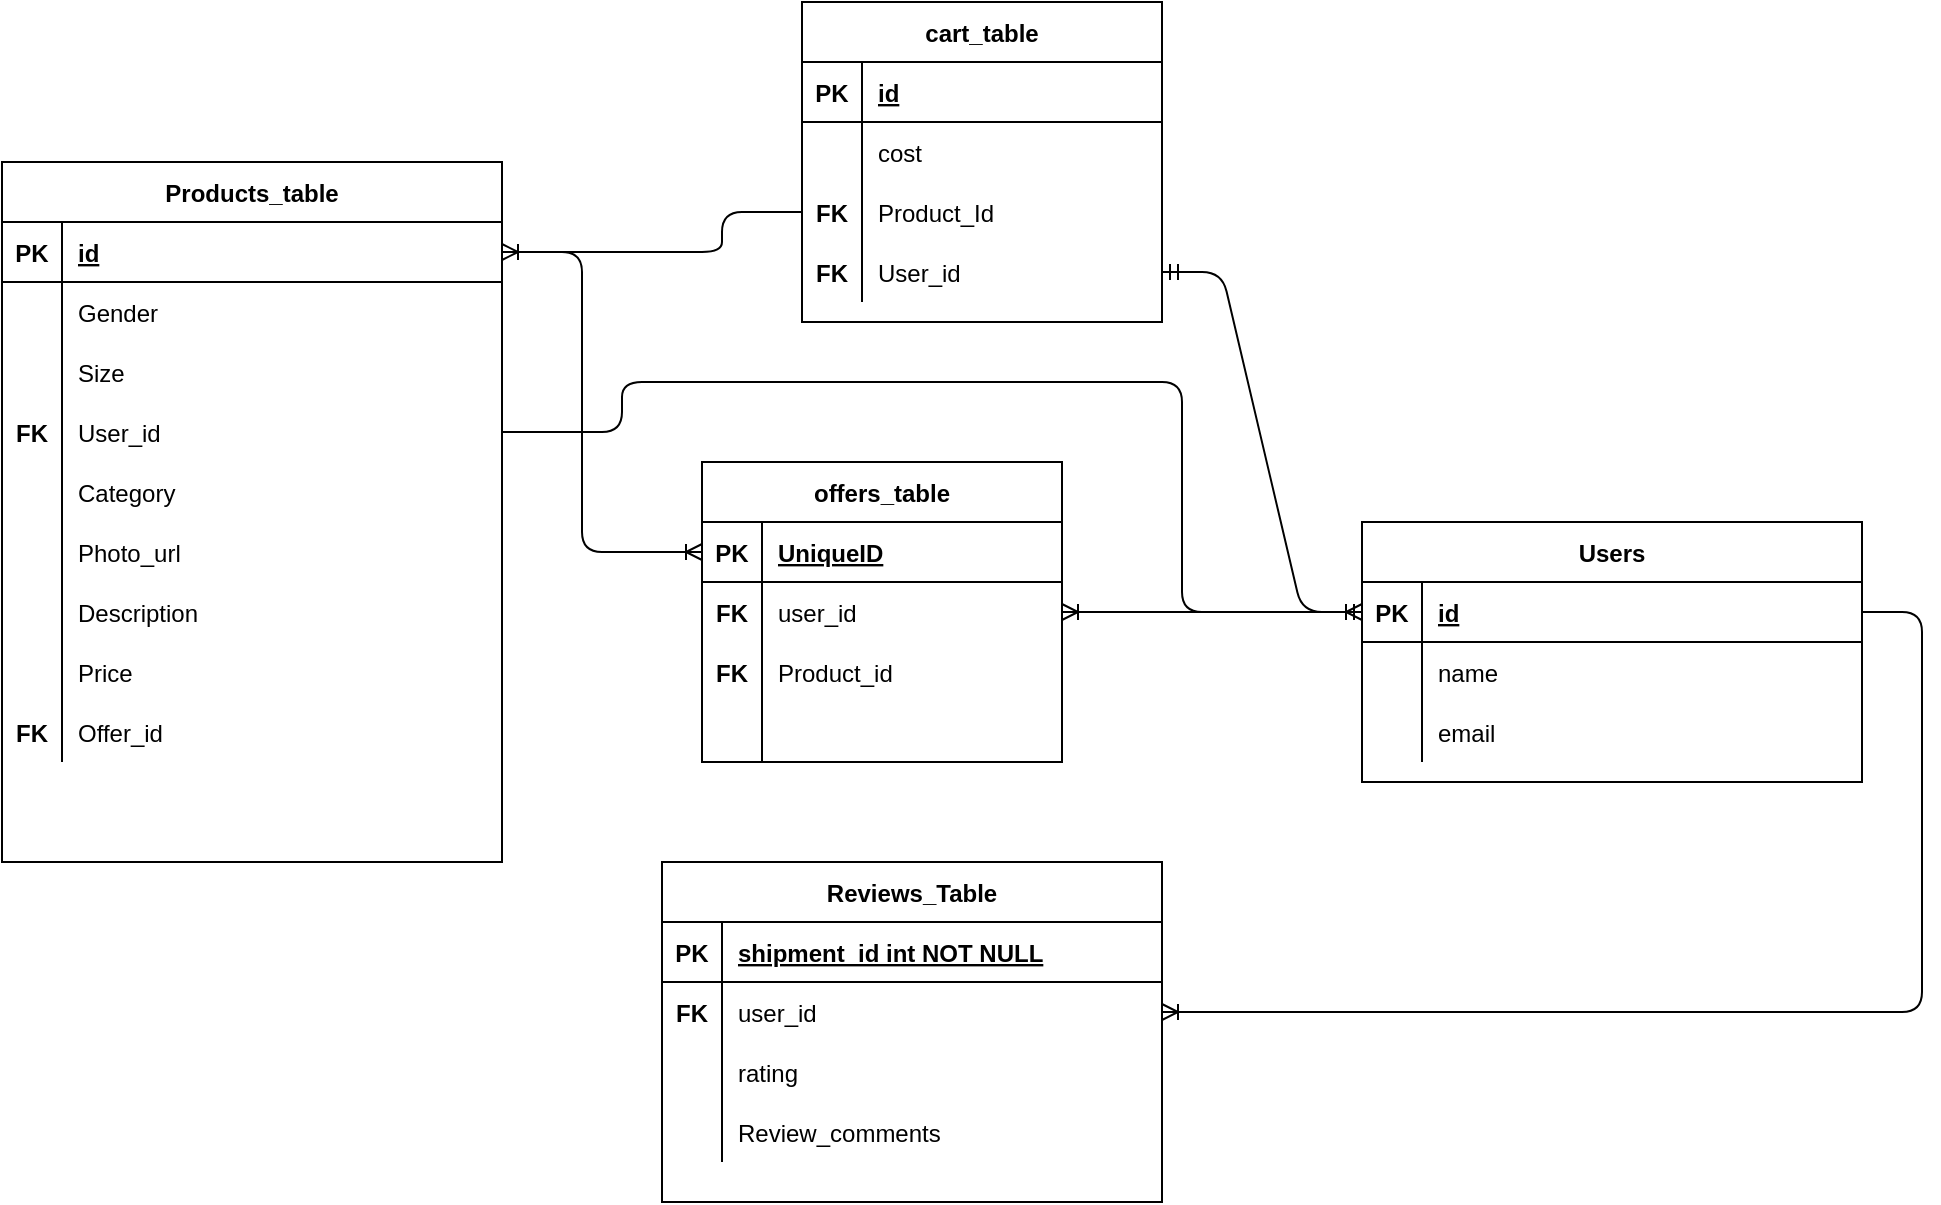 <mxfile version="14.7.1" type="device"><diagram id="R2lEEEUBdFMjLlhIrx00" name="Page-1"><mxGraphModel dx="1361" dy="1772" grid="1" gridSize="10" guides="1" tooltips="1" connect="1" arrows="1" fold="1" page="1" pageScale="1" pageWidth="850" pageHeight="1100" math="0" shadow="0" extFonts="Permanent Marker^https://fonts.googleapis.com/css?family=Permanent+Marker"><root><mxCell id="0"/><mxCell id="1" parent="0"/><mxCell id="C-vyLk0tnHw3VtMMgP7b-2" value="Users" style="shape=table;startSize=30;container=1;collapsible=1;childLayout=tableLayout;fixedRows=1;rowLines=0;fontStyle=1;align=center;resizeLast=1;" parent="1" vertex="1"><mxGeometry x="690" y="30" width="250" height="130" as="geometry"/></mxCell><mxCell id="C-vyLk0tnHw3VtMMgP7b-3" value="" style="shape=partialRectangle;collapsible=0;dropTarget=0;pointerEvents=0;fillColor=none;points=[[0,0.5],[1,0.5]];portConstraint=eastwest;top=0;left=0;right=0;bottom=1;" parent="C-vyLk0tnHw3VtMMgP7b-2" vertex="1"><mxGeometry y="30" width="250" height="30" as="geometry"/></mxCell><mxCell id="C-vyLk0tnHw3VtMMgP7b-4" value="PK" style="shape=partialRectangle;overflow=hidden;connectable=0;fillColor=none;top=0;left=0;bottom=0;right=0;fontStyle=1;" parent="C-vyLk0tnHw3VtMMgP7b-3" vertex="1"><mxGeometry width="30" height="30" as="geometry"/></mxCell><mxCell id="C-vyLk0tnHw3VtMMgP7b-5" value="id" style="shape=partialRectangle;overflow=hidden;connectable=0;fillColor=none;top=0;left=0;bottom=0;right=0;align=left;spacingLeft=6;fontStyle=5;" parent="C-vyLk0tnHw3VtMMgP7b-3" vertex="1"><mxGeometry x="30" width="220" height="30" as="geometry"/></mxCell><mxCell id="C-vyLk0tnHw3VtMMgP7b-6" value="" style="shape=partialRectangle;collapsible=0;dropTarget=0;pointerEvents=0;fillColor=none;points=[[0,0.5],[1,0.5]];portConstraint=eastwest;top=0;left=0;right=0;bottom=0;" parent="C-vyLk0tnHw3VtMMgP7b-2" vertex="1"><mxGeometry y="60" width="250" height="30" as="geometry"/></mxCell><mxCell id="C-vyLk0tnHw3VtMMgP7b-7" value="" style="shape=partialRectangle;overflow=hidden;connectable=0;fillColor=none;top=0;left=0;bottom=0;right=0;fontStyle=1" parent="C-vyLk0tnHw3VtMMgP7b-6" vertex="1"><mxGeometry width="30" height="30" as="geometry"/></mxCell><mxCell id="C-vyLk0tnHw3VtMMgP7b-8" value="name" style="shape=partialRectangle;overflow=hidden;connectable=0;fillColor=none;top=0;left=0;bottom=0;right=0;align=left;spacingLeft=6;" parent="C-vyLk0tnHw3VtMMgP7b-6" vertex="1"><mxGeometry x="30" width="220" height="30" as="geometry"/></mxCell><mxCell id="C-vyLk0tnHw3VtMMgP7b-9" value="" style="shape=partialRectangle;collapsible=0;dropTarget=0;pointerEvents=0;fillColor=none;points=[[0,0.5],[1,0.5]];portConstraint=eastwest;top=0;left=0;right=0;bottom=0;" parent="C-vyLk0tnHw3VtMMgP7b-2" vertex="1"><mxGeometry y="90" width="250" height="30" as="geometry"/></mxCell><mxCell id="C-vyLk0tnHw3VtMMgP7b-10" value="" style="shape=partialRectangle;overflow=hidden;connectable=0;fillColor=none;top=0;left=0;bottom=0;right=0;" parent="C-vyLk0tnHw3VtMMgP7b-9" vertex="1"><mxGeometry width="30" height="30" as="geometry"/></mxCell><mxCell id="C-vyLk0tnHw3VtMMgP7b-11" value="email" style="shape=partialRectangle;overflow=hidden;connectable=0;fillColor=none;top=0;left=0;bottom=0;right=0;align=left;spacingLeft=6;" parent="C-vyLk0tnHw3VtMMgP7b-9" vertex="1"><mxGeometry x="30" width="220" height="30" as="geometry"/></mxCell><mxCell id="C-vyLk0tnHw3VtMMgP7b-13" value="Reviews_Table" style="shape=table;startSize=30;container=1;collapsible=1;childLayout=tableLayout;fixedRows=1;rowLines=0;fontStyle=1;align=center;resizeLast=1;" parent="1" vertex="1"><mxGeometry x="340" y="200" width="250" height="170" as="geometry"/></mxCell><mxCell id="C-vyLk0tnHw3VtMMgP7b-14" value="" style="shape=partialRectangle;collapsible=0;dropTarget=0;pointerEvents=0;fillColor=none;points=[[0,0.5],[1,0.5]];portConstraint=eastwest;top=0;left=0;right=0;bottom=1;" parent="C-vyLk0tnHw3VtMMgP7b-13" vertex="1"><mxGeometry y="30" width="250" height="30" as="geometry"/></mxCell><mxCell id="C-vyLk0tnHw3VtMMgP7b-15" value="PK" style="shape=partialRectangle;overflow=hidden;connectable=0;fillColor=none;top=0;left=0;bottom=0;right=0;fontStyle=1;" parent="C-vyLk0tnHw3VtMMgP7b-14" vertex="1"><mxGeometry width="30" height="30" as="geometry"/></mxCell><mxCell id="C-vyLk0tnHw3VtMMgP7b-16" value="shipment_id int NOT NULL " style="shape=partialRectangle;overflow=hidden;connectable=0;fillColor=none;top=0;left=0;bottom=0;right=0;align=left;spacingLeft=6;fontStyle=5;" parent="C-vyLk0tnHw3VtMMgP7b-14" vertex="1"><mxGeometry x="30" width="220" height="30" as="geometry"/></mxCell><mxCell id="C-vyLk0tnHw3VtMMgP7b-17" value="" style="shape=partialRectangle;collapsible=0;dropTarget=0;pointerEvents=0;fillColor=none;points=[[0,0.5],[1,0.5]];portConstraint=eastwest;top=0;left=0;right=0;bottom=0;" parent="C-vyLk0tnHw3VtMMgP7b-13" vertex="1"><mxGeometry y="60" width="250" height="30" as="geometry"/></mxCell><mxCell id="C-vyLk0tnHw3VtMMgP7b-18" value="FK" style="shape=partialRectangle;overflow=hidden;connectable=0;fillColor=none;top=0;left=0;bottom=0;right=0;fontStyle=1" parent="C-vyLk0tnHw3VtMMgP7b-17" vertex="1"><mxGeometry width="30" height="30" as="geometry"/></mxCell><mxCell id="C-vyLk0tnHw3VtMMgP7b-19" value="user_id" style="shape=partialRectangle;overflow=hidden;connectable=0;fillColor=none;top=0;left=0;bottom=0;right=0;align=left;spacingLeft=6;" parent="C-vyLk0tnHw3VtMMgP7b-17" vertex="1"><mxGeometry x="30" width="220" height="30" as="geometry"/></mxCell><mxCell id="C-vyLk0tnHw3VtMMgP7b-20" value="" style="shape=partialRectangle;collapsible=0;dropTarget=0;pointerEvents=0;fillColor=none;points=[[0,0.5],[1,0.5]];portConstraint=eastwest;top=0;left=0;right=0;bottom=0;" parent="C-vyLk0tnHw3VtMMgP7b-13" vertex="1"><mxGeometry y="90" width="250" height="30" as="geometry"/></mxCell><mxCell id="C-vyLk0tnHw3VtMMgP7b-21" value="" style="shape=partialRectangle;overflow=hidden;connectable=0;fillColor=none;top=0;left=0;bottom=0;right=0;" parent="C-vyLk0tnHw3VtMMgP7b-20" vertex="1"><mxGeometry width="30" height="30" as="geometry"/></mxCell><mxCell id="C-vyLk0tnHw3VtMMgP7b-22" value="rating " style="shape=partialRectangle;overflow=hidden;connectable=0;fillColor=none;top=0;left=0;bottom=0;right=0;align=left;spacingLeft=6;" parent="C-vyLk0tnHw3VtMMgP7b-20" vertex="1"><mxGeometry x="30" width="220" height="30" as="geometry"/></mxCell><mxCell id="H9g4jWPWUq3oikbRyvGH-52" value="" style="shape=partialRectangle;collapsible=0;dropTarget=0;pointerEvents=0;fillColor=none;top=0;left=0;bottom=0;right=0;points=[[0,0.5],[1,0.5]];portConstraint=eastwest;" vertex="1" parent="C-vyLk0tnHw3VtMMgP7b-13"><mxGeometry y="120" width="250" height="30" as="geometry"/></mxCell><mxCell id="H9g4jWPWUq3oikbRyvGH-53" value="" style="shape=partialRectangle;connectable=0;fillColor=none;top=0;left=0;bottom=0;right=0;editable=1;overflow=hidden;" vertex="1" parent="H9g4jWPWUq3oikbRyvGH-52"><mxGeometry width="30" height="30" as="geometry"/></mxCell><mxCell id="H9g4jWPWUq3oikbRyvGH-54" value="Review_comments" style="shape=partialRectangle;connectable=0;fillColor=none;top=0;left=0;bottom=0;right=0;align=left;spacingLeft=6;overflow=hidden;" vertex="1" parent="H9g4jWPWUq3oikbRyvGH-52"><mxGeometry x="30" width="220" height="30" as="geometry"/></mxCell><mxCell id="C-vyLk0tnHw3VtMMgP7b-23" value="Products_table" style="shape=table;startSize=30;container=1;collapsible=1;childLayout=tableLayout;fixedRows=1;rowLines=0;fontStyle=1;align=center;resizeLast=1;" parent="1" vertex="1"><mxGeometry x="10" y="-150" width="250" height="350" as="geometry"/></mxCell><mxCell id="C-vyLk0tnHw3VtMMgP7b-24" value="" style="shape=partialRectangle;collapsible=0;dropTarget=0;pointerEvents=0;fillColor=none;points=[[0,0.5],[1,0.5]];portConstraint=eastwest;top=0;left=0;right=0;bottom=1;" parent="C-vyLk0tnHw3VtMMgP7b-23" vertex="1"><mxGeometry y="30" width="250" height="30" as="geometry"/></mxCell><mxCell id="C-vyLk0tnHw3VtMMgP7b-25" value="PK" style="shape=partialRectangle;overflow=hidden;connectable=0;fillColor=none;top=0;left=0;bottom=0;right=0;fontStyle=1;" parent="C-vyLk0tnHw3VtMMgP7b-24" vertex="1"><mxGeometry width="30" height="30" as="geometry"/></mxCell><mxCell id="C-vyLk0tnHw3VtMMgP7b-26" value="id" style="shape=partialRectangle;overflow=hidden;connectable=0;fillColor=none;top=0;left=0;bottom=0;right=0;align=left;spacingLeft=6;fontStyle=5;" parent="C-vyLk0tnHw3VtMMgP7b-24" vertex="1"><mxGeometry x="30" width="220" height="30" as="geometry"/></mxCell><mxCell id="C-vyLk0tnHw3VtMMgP7b-27" value="" style="shape=partialRectangle;collapsible=0;dropTarget=0;pointerEvents=0;fillColor=none;points=[[0,0.5],[1,0.5]];portConstraint=eastwest;top=0;left=0;right=0;bottom=0;" parent="C-vyLk0tnHw3VtMMgP7b-23" vertex="1"><mxGeometry y="60" width="250" height="30" as="geometry"/></mxCell><mxCell id="C-vyLk0tnHw3VtMMgP7b-28" value="" style="shape=partialRectangle;overflow=hidden;connectable=0;fillColor=none;top=0;left=0;bottom=0;right=0;" parent="C-vyLk0tnHw3VtMMgP7b-27" vertex="1"><mxGeometry width="30" height="30" as="geometry"/></mxCell><mxCell id="C-vyLk0tnHw3VtMMgP7b-29" value="Gender" style="shape=partialRectangle;overflow=hidden;connectable=0;fillColor=none;top=0;left=0;bottom=0;right=0;align=left;spacingLeft=6;" parent="C-vyLk0tnHw3VtMMgP7b-27" vertex="1"><mxGeometry x="30" width="220" height="30" as="geometry"/></mxCell><mxCell id="H9g4jWPWUq3oikbRyvGH-28" value="" style="shape=partialRectangle;collapsible=0;dropTarget=0;pointerEvents=0;fillColor=none;top=0;left=0;bottom=0;right=0;points=[[0,0.5],[1,0.5]];portConstraint=eastwest;" vertex="1" parent="C-vyLk0tnHw3VtMMgP7b-23"><mxGeometry y="90" width="250" height="30" as="geometry"/></mxCell><mxCell id="H9g4jWPWUq3oikbRyvGH-29" value="" style="shape=partialRectangle;connectable=0;fillColor=none;top=0;left=0;bottom=0;right=0;editable=1;overflow=hidden;" vertex="1" parent="H9g4jWPWUq3oikbRyvGH-28"><mxGeometry width="30" height="30" as="geometry"/></mxCell><mxCell id="H9g4jWPWUq3oikbRyvGH-30" value="Size" style="shape=partialRectangle;connectable=0;fillColor=none;top=0;left=0;bottom=0;right=0;align=left;spacingLeft=6;overflow=hidden;" vertex="1" parent="H9g4jWPWUq3oikbRyvGH-28"><mxGeometry x="30" width="220" height="30" as="geometry"/></mxCell><mxCell id="H9g4jWPWUq3oikbRyvGH-32" value="" style="shape=partialRectangle;collapsible=0;dropTarget=0;pointerEvents=0;fillColor=none;top=0;left=0;bottom=0;right=0;points=[[0,0.5],[1,0.5]];portConstraint=eastwest;" vertex="1" parent="C-vyLk0tnHw3VtMMgP7b-23"><mxGeometry y="120" width="250" height="30" as="geometry"/></mxCell><mxCell id="H9g4jWPWUq3oikbRyvGH-33" value="FK" style="shape=partialRectangle;connectable=0;fillColor=none;top=0;left=0;bottom=0;right=0;fontStyle=1;overflow=hidden;" vertex="1" parent="H9g4jWPWUq3oikbRyvGH-32"><mxGeometry width="30" height="30" as="geometry"/></mxCell><mxCell id="H9g4jWPWUq3oikbRyvGH-34" value="User_id" style="shape=partialRectangle;connectable=0;fillColor=none;top=0;left=0;bottom=0;right=0;align=left;spacingLeft=6;fontStyle=0;overflow=hidden;" vertex="1" parent="H9g4jWPWUq3oikbRyvGH-32"><mxGeometry x="30" width="220" height="30" as="geometry"/></mxCell><mxCell id="H9g4jWPWUq3oikbRyvGH-36" value="" style="shape=partialRectangle;collapsible=0;dropTarget=0;pointerEvents=0;fillColor=none;top=0;left=0;bottom=0;right=0;points=[[0,0.5],[1,0.5]];portConstraint=eastwest;" vertex="1" parent="C-vyLk0tnHw3VtMMgP7b-23"><mxGeometry y="150" width="250" height="30" as="geometry"/></mxCell><mxCell id="H9g4jWPWUq3oikbRyvGH-37" value="" style="shape=partialRectangle;connectable=0;fillColor=none;top=0;left=0;bottom=0;right=0;editable=1;overflow=hidden;" vertex="1" parent="H9g4jWPWUq3oikbRyvGH-36"><mxGeometry width="30" height="30" as="geometry"/></mxCell><mxCell id="H9g4jWPWUq3oikbRyvGH-38" value="Category " style="shape=partialRectangle;connectable=0;fillColor=none;top=0;left=0;bottom=0;right=0;align=left;spacingLeft=6;overflow=hidden;" vertex="1" parent="H9g4jWPWUq3oikbRyvGH-36"><mxGeometry x="30" width="220" height="30" as="geometry"/></mxCell><mxCell id="H9g4jWPWUq3oikbRyvGH-40" value="" style="shape=partialRectangle;collapsible=0;dropTarget=0;pointerEvents=0;fillColor=none;top=0;left=0;bottom=0;right=0;points=[[0,0.5],[1,0.5]];portConstraint=eastwest;" vertex="1" parent="C-vyLk0tnHw3VtMMgP7b-23"><mxGeometry y="180" width="250" height="30" as="geometry"/></mxCell><mxCell id="H9g4jWPWUq3oikbRyvGH-41" value="" style="shape=partialRectangle;connectable=0;fillColor=none;top=0;left=0;bottom=0;right=0;editable=1;overflow=hidden;" vertex="1" parent="H9g4jWPWUq3oikbRyvGH-40"><mxGeometry width="30" height="30" as="geometry"/></mxCell><mxCell id="H9g4jWPWUq3oikbRyvGH-42" value="Photo_url" style="shape=partialRectangle;connectable=0;fillColor=none;top=0;left=0;bottom=0;right=0;align=left;spacingLeft=6;overflow=hidden;" vertex="1" parent="H9g4jWPWUq3oikbRyvGH-40"><mxGeometry x="30" width="220" height="30" as="geometry"/></mxCell><mxCell id="H9g4jWPWUq3oikbRyvGH-44" value="" style="shape=partialRectangle;collapsible=0;dropTarget=0;pointerEvents=0;fillColor=none;top=0;left=0;bottom=0;right=0;points=[[0,0.5],[1,0.5]];portConstraint=eastwest;" vertex="1" parent="C-vyLk0tnHw3VtMMgP7b-23"><mxGeometry y="210" width="250" height="30" as="geometry"/></mxCell><mxCell id="H9g4jWPWUq3oikbRyvGH-45" value="" style="shape=partialRectangle;connectable=0;fillColor=none;top=0;left=0;bottom=0;right=0;editable=1;overflow=hidden;" vertex="1" parent="H9g4jWPWUq3oikbRyvGH-44"><mxGeometry width="30" height="30" as="geometry"/></mxCell><mxCell id="H9g4jWPWUq3oikbRyvGH-46" value="Description " style="shape=partialRectangle;connectable=0;fillColor=none;top=0;left=0;bottom=0;right=0;align=left;spacingLeft=6;overflow=hidden;" vertex="1" parent="H9g4jWPWUq3oikbRyvGH-44"><mxGeometry x="30" width="220" height="30" as="geometry"/></mxCell><mxCell id="H9g4jWPWUq3oikbRyvGH-48" value="" style="shape=partialRectangle;collapsible=0;dropTarget=0;pointerEvents=0;fillColor=none;top=0;left=0;bottom=0;right=0;points=[[0,0.5],[1,0.5]];portConstraint=eastwest;" vertex="1" parent="C-vyLk0tnHw3VtMMgP7b-23"><mxGeometry y="240" width="250" height="30" as="geometry"/></mxCell><mxCell id="H9g4jWPWUq3oikbRyvGH-49" value="" style="shape=partialRectangle;connectable=0;fillColor=none;top=0;left=0;bottom=0;right=0;editable=1;overflow=hidden;" vertex="1" parent="H9g4jWPWUq3oikbRyvGH-48"><mxGeometry width="30" height="30" as="geometry"/></mxCell><mxCell id="H9g4jWPWUq3oikbRyvGH-50" value="Price" style="shape=partialRectangle;connectable=0;fillColor=none;top=0;left=0;bottom=0;right=0;align=left;spacingLeft=6;overflow=hidden;" vertex="1" parent="H9g4jWPWUq3oikbRyvGH-48"><mxGeometry x="30" width="220" height="30" as="geometry"/></mxCell><mxCell id="H9g4jWPWUq3oikbRyvGH-65" value="" style="shape=partialRectangle;collapsible=0;dropTarget=0;pointerEvents=0;fillColor=none;top=0;left=0;bottom=0;right=0;points=[[0,0.5],[1,0.5]];portConstraint=eastwest;" vertex="1" parent="C-vyLk0tnHw3VtMMgP7b-23"><mxGeometry y="270" width="250" height="30" as="geometry"/></mxCell><mxCell id="H9g4jWPWUq3oikbRyvGH-66" value="FK" style="shape=partialRectangle;connectable=0;fillColor=none;top=0;left=0;bottom=0;right=0;fontStyle=1;overflow=hidden;" vertex="1" parent="H9g4jWPWUq3oikbRyvGH-65"><mxGeometry width="30" height="30" as="geometry"/></mxCell><mxCell id="H9g4jWPWUq3oikbRyvGH-67" value="Offer_id" style="shape=partialRectangle;connectable=0;fillColor=none;top=0;left=0;bottom=0;right=0;align=left;spacingLeft=6;fontStyle=0;overflow=hidden;" vertex="1" parent="H9g4jWPWUq3oikbRyvGH-65"><mxGeometry x="30" width="220" height="30" as="geometry"/></mxCell><mxCell id="H9g4jWPWUq3oikbRyvGH-1" value="cart_table" style="shape=table;startSize=30;container=1;collapsible=1;childLayout=tableLayout;fixedRows=1;rowLines=0;fontStyle=1;align=center;resizeLast=1;" vertex="1" parent="1"><mxGeometry x="410" y="-230" width="180" height="160" as="geometry"/></mxCell><mxCell id="H9g4jWPWUq3oikbRyvGH-2" value="" style="shape=partialRectangle;collapsible=0;dropTarget=0;pointerEvents=0;fillColor=none;top=0;left=0;bottom=1;right=0;points=[[0,0.5],[1,0.5]];portConstraint=eastwest;" vertex="1" parent="H9g4jWPWUq3oikbRyvGH-1"><mxGeometry y="30" width="180" height="30" as="geometry"/></mxCell><mxCell id="H9g4jWPWUq3oikbRyvGH-3" value="PK" style="shape=partialRectangle;connectable=0;fillColor=none;top=0;left=0;bottom=0;right=0;fontStyle=1;overflow=hidden;" vertex="1" parent="H9g4jWPWUq3oikbRyvGH-2"><mxGeometry width="30" height="30" as="geometry"/></mxCell><mxCell id="H9g4jWPWUq3oikbRyvGH-4" value="id" style="shape=partialRectangle;connectable=0;fillColor=none;top=0;left=0;bottom=0;right=0;align=left;spacingLeft=6;fontStyle=5;overflow=hidden;" vertex="1" parent="H9g4jWPWUq3oikbRyvGH-2"><mxGeometry x="30" width="150" height="30" as="geometry"/></mxCell><mxCell id="H9g4jWPWUq3oikbRyvGH-8" value="" style="shape=partialRectangle;collapsible=0;dropTarget=0;pointerEvents=0;fillColor=none;top=0;left=0;bottom=0;right=0;points=[[0,0.5],[1,0.5]];portConstraint=eastwest;" vertex="1" parent="H9g4jWPWUq3oikbRyvGH-1"><mxGeometry y="60" width="180" height="30" as="geometry"/></mxCell><mxCell id="H9g4jWPWUq3oikbRyvGH-9" value="" style="shape=partialRectangle;connectable=0;fillColor=none;top=0;left=0;bottom=0;right=0;editable=1;overflow=hidden;" vertex="1" parent="H9g4jWPWUq3oikbRyvGH-8"><mxGeometry width="30" height="30" as="geometry"/></mxCell><mxCell id="H9g4jWPWUq3oikbRyvGH-10" value="cost" style="shape=partialRectangle;connectable=0;fillColor=none;top=0;left=0;bottom=0;right=0;align=left;spacingLeft=6;overflow=hidden;" vertex="1" parent="H9g4jWPWUq3oikbRyvGH-8"><mxGeometry x="30" width="150" height="30" as="geometry"/></mxCell><mxCell id="H9g4jWPWUq3oikbRyvGH-5" value="" style="shape=partialRectangle;collapsible=0;dropTarget=0;pointerEvents=0;fillColor=none;top=0;left=0;bottom=0;right=0;points=[[0,0.5],[1,0.5]];portConstraint=eastwest;" vertex="1" parent="H9g4jWPWUq3oikbRyvGH-1"><mxGeometry y="90" width="180" height="30" as="geometry"/></mxCell><mxCell id="H9g4jWPWUq3oikbRyvGH-6" value="FK" style="shape=partialRectangle;connectable=0;fillColor=none;top=0;left=0;bottom=0;right=0;editable=1;overflow=hidden;fontStyle=1" vertex="1" parent="H9g4jWPWUq3oikbRyvGH-5"><mxGeometry width="30" height="30" as="geometry"/></mxCell><mxCell id="H9g4jWPWUq3oikbRyvGH-7" value="Product_Id" style="shape=partialRectangle;connectable=0;fillColor=none;top=0;left=0;bottom=0;right=0;align=left;spacingLeft=6;overflow=hidden;" vertex="1" parent="H9g4jWPWUq3oikbRyvGH-5"><mxGeometry x="30" width="150" height="30" as="geometry"/></mxCell><mxCell id="H9g4jWPWUq3oikbRyvGH-11" value="" style="shape=partialRectangle;collapsible=0;dropTarget=0;pointerEvents=0;fillColor=none;top=0;left=0;bottom=0;right=0;points=[[0,0.5],[1,0.5]];portConstraint=eastwest;" vertex="1" parent="H9g4jWPWUq3oikbRyvGH-1"><mxGeometry y="120" width="180" height="30" as="geometry"/></mxCell><mxCell id="H9g4jWPWUq3oikbRyvGH-12" value="FK" style="shape=partialRectangle;connectable=0;fillColor=none;top=0;left=0;bottom=0;right=0;editable=1;overflow=hidden;fontStyle=1" vertex="1" parent="H9g4jWPWUq3oikbRyvGH-11"><mxGeometry width="30" height="30" as="geometry"/></mxCell><mxCell id="H9g4jWPWUq3oikbRyvGH-13" value="User_id" style="shape=partialRectangle;connectable=0;fillColor=none;top=0;left=0;bottom=0;right=0;align=left;spacingLeft=6;overflow=hidden;" vertex="1" parent="H9g4jWPWUq3oikbRyvGH-11"><mxGeometry x="30" width="150" height="30" as="geometry"/></mxCell><mxCell id="H9g4jWPWUq3oikbRyvGH-14" value="offers_table" style="shape=table;startSize=30;container=1;collapsible=1;childLayout=tableLayout;fixedRows=1;rowLines=0;fontStyle=1;align=center;resizeLast=1;" vertex="1" parent="1"><mxGeometry x="360" width="180" height="150" as="geometry"/></mxCell><mxCell id="H9g4jWPWUq3oikbRyvGH-15" value="" style="shape=partialRectangle;collapsible=0;dropTarget=0;pointerEvents=0;fillColor=none;top=0;left=0;bottom=1;right=0;points=[[0,0.5],[1,0.5]];portConstraint=eastwest;" vertex="1" parent="H9g4jWPWUq3oikbRyvGH-14"><mxGeometry y="30" width="180" height="30" as="geometry"/></mxCell><mxCell id="H9g4jWPWUq3oikbRyvGH-16" value="PK" style="shape=partialRectangle;connectable=0;fillColor=none;top=0;left=0;bottom=0;right=0;fontStyle=1;overflow=hidden;" vertex="1" parent="H9g4jWPWUq3oikbRyvGH-15"><mxGeometry width="30" height="30" as="geometry"/></mxCell><mxCell id="H9g4jWPWUq3oikbRyvGH-17" value="UniqueID" style="shape=partialRectangle;connectable=0;fillColor=none;top=0;left=0;bottom=0;right=0;align=left;spacingLeft=6;fontStyle=5;overflow=hidden;" vertex="1" parent="H9g4jWPWUq3oikbRyvGH-15"><mxGeometry x="30" width="150" height="30" as="geometry"/></mxCell><mxCell id="H9g4jWPWUq3oikbRyvGH-18" value="" style="shape=partialRectangle;collapsible=0;dropTarget=0;pointerEvents=0;fillColor=none;top=0;left=0;bottom=0;right=0;points=[[0,0.5],[1,0.5]];portConstraint=eastwest;" vertex="1" parent="H9g4jWPWUq3oikbRyvGH-14"><mxGeometry y="60" width="180" height="30" as="geometry"/></mxCell><mxCell id="H9g4jWPWUq3oikbRyvGH-19" value="FK" style="shape=partialRectangle;connectable=0;fillColor=none;top=0;left=0;bottom=0;right=0;editable=1;overflow=hidden;fontStyle=1" vertex="1" parent="H9g4jWPWUq3oikbRyvGH-18"><mxGeometry width="30" height="30" as="geometry"/></mxCell><mxCell id="H9g4jWPWUq3oikbRyvGH-20" value="user_id" style="shape=partialRectangle;connectable=0;fillColor=none;top=0;left=0;bottom=0;right=0;align=left;spacingLeft=6;overflow=hidden;" vertex="1" parent="H9g4jWPWUq3oikbRyvGH-18"><mxGeometry x="30" width="150" height="30" as="geometry"/></mxCell><mxCell id="H9g4jWPWUq3oikbRyvGH-21" value="" style="shape=partialRectangle;collapsible=0;dropTarget=0;pointerEvents=0;fillColor=none;top=0;left=0;bottom=0;right=0;points=[[0,0.5],[1,0.5]];portConstraint=eastwest;" vertex="1" parent="H9g4jWPWUq3oikbRyvGH-14"><mxGeometry y="90" width="180" height="30" as="geometry"/></mxCell><mxCell id="H9g4jWPWUq3oikbRyvGH-22" value="FK" style="shape=partialRectangle;connectable=0;fillColor=none;top=0;left=0;bottom=0;right=0;editable=1;overflow=hidden;fontStyle=1" vertex="1" parent="H9g4jWPWUq3oikbRyvGH-21"><mxGeometry width="30" height="30" as="geometry"/></mxCell><mxCell id="H9g4jWPWUq3oikbRyvGH-23" value="Product_id" style="shape=partialRectangle;connectable=0;fillColor=none;top=0;left=0;bottom=0;right=0;align=left;spacingLeft=6;overflow=hidden;" vertex="1" parent="H9g4jWPWUq3oikbRyvGH-21"><mxGeometry x="30" width="150" height="30" as="geometry"/></mxCell><mxCell id="H9g4jWPWUq3oikbRyvGH-24" value="" style="shape=partialRectangle;collapsible=0;dropTarget=0;pointerEvents=0;fillColor=none;top=0;left=0;bottom=0;right=0;points=[[0,0.5],[1,0.5]];portConstraint=eastwest;" vertex="1" parent="H9g4jWPWUq3oikbRyvGH-14"><mxGeometry y="120" width="180" height="30" as="geometry"/></mxCell><mxCell id="H9g4jWPWUq3oikbRyvGH-25" value="" style="shape=partialRectangle;connectable=0;fillColor=none;top=0;left=0;bottom=0;right=0;editable=1;overflow=hidden;" vertex="1" parent="H9g4jWPWUq3oikbRyvGH-24"><mxGeometry width="30" height="30" as="geometry"/></mxCell><mxCell id="H9g4jWPWUq3oikbRyvGH-26" value="" style="shape=partialRectangle;connectable=0;fillColor=none;top=0;left=0;bottom=0;right=0;align=left;spacingLeft=6;overflow=hidden;" vertex="1" parent="H9g4jWPWUq3oikbRyvGH-24"><mxGeometry x="30" width="150" height="30" as="geometry"/></mxCell><mxCell id="H9g4jWPWUq3oikbRyvGH-56" value="" style="edgeStyle=entityRelationEdgeStyle;fontSize=12;html=1;endArrow=ERmandOne;startArrow=ERmandOne;entryX=0;entryY=0.5;entryDx=0;entryDy=0;exitX=1;exitY=0.5;exitDx=0;exitDy=0;" edge="1" parent="1" source="H9g4jWPWUq3oikbRyvGH-11" target="C-vyLk0tnHw3VtMMgP7b-3"><mxGeometry width="100" height="100" relative="1" as="geometry"><mxPoint x="550" y="360" as="sourcePoint"/><mxPoint x="610" y="260" as="targetPoint"/></mxGeometry></mxCell><mxCell id="H9g4jWPWUq3oikbRyvGH-59" value="" style="edgeStyle=orthogonalEdgeStyle;fontSize=12;html=1;endArrow=ERoneToMany;exitX=0;exitY=0.5;exitDx=0;exitDy=0;entryX=1;entryY=0.5;entryDx=0;entryDy=0;" edge="1" parent="1" source="C-vyLk0tnHw3VtMMgP7b-3" target="H9g4jWPWUq3oikbRyvGH-18"><mxGeometry width="100" height="100" relative="1" as="geometry"><mxPoint x="620" y="80" as="sourcePoint"/><mxPoint x="580" y="70" as="targetPoint"/><Array as="points"><mxPoint x="590" y="75"/><mxPoint x="590" y="75"/></Array></mxGeometry></mxCell><mxCell id="H9g4jWPWUq3oikbRyvGH-68" value="" style="edgeStyle=orthogonalEdgeStyle;fontSize=12;html=1;endArrow=ERoneToMany;entryX=0;entryY=0.5;entryDx=0;entryDy=0;exitX=1;exitY=0.5;exitDx=0;exitDy=0;" edge="1" parent="1" source="C-vyLk0tnHw3VtMMgP7b-24" target="H9g4jWPWUq3oikbRyvGH-15"><mxGeometry width="100" height="100" relative="1" as="geometry"><mxPoint x="290" y="-70" as="sourcePoint"/><mxPoint x="570" y="-130" as="targetPoint"/><Array as="points"><mxPoint x="300" y="-105"/><mxPoint x="300" y="45"/></Array></mxGeometry></mxCell><mxCell id="H9g4jWPWUq3oikbRyvGH-69" value="" style="edgeStyle=orthogonalEdgeStyle;fontSize=12;html=1;endArrow=ERoneToMany;entryX=0;entryY=0.5;entryDx=0;entryDy=0;exitX=1;exitY=0.5;exitDx=0;exitDy=0;" edge="1" parent="1" source="H9g4jWPWUq3oikbRyvGH-32" target="C-vyLk0tnHw3VtMMgP7b-3"><mxGeometry width="100" height="100" relative="1" as="geometry"><mxPoint x="300" y="-10" as="sourcePoint"/><mxPoint x="620" y="-160" as="targetPoint"/><Array as="points"><mxPoint x="320" y="-15"/><mxPoint x="320" y="-40"/><mxPoint x="600" y="-40"/><mxPoint x="600" y="75"/></Array></mxGeometry></mxCell><mxCell id="H9g4jWPWUq3oikbRyvGH-70" value="" style="edgeStyle=orthogonalEdgeStyle;fontSize=12;html=1;endArrow=ERoneToMany;exitX=0;exitY=0.5;exitDx=0;exitDy=0;entryX=1;entryY=0.5;entryDx=0;entryDy=0;" edge="1" parent="1" source="H9g4jWPWUq3oikbRyvGH-5" target="C-vyLk0tnHw3VtMMgP7b-24"><mxGeometry width="100" height="100" relative="1" as="geometry"><mxPoint x="300" y="270" as="sourcePoint"/><mxPoint x="290" y="-110" as="targetPoint"/><Array as="points"><mxPoint x="370" y="-125"/><mxPoint x="370" y="-105"/></Array></mxGeometry></mxCell><mxCell id="H9g4jWPWUq3oikbRyvGH-71" value="" style="edgeStyle=orthogonalEdgeStyle;fontSize=12;html=1;endArrow=ERoneToMany;exitX=1;exitY=0.5;exitDx=0;exitDy=0;entryX=1;entryY=0.5;entryDx=0;entryDy=0;" edge="1" parent="1" source="C-vyLk0tnHw3VtMMgP7b-3" target="C-vyLk0tnHw3VtMMgP7b-17"><mxGeometry width="100" height="100" relative="1" as="geometry"><mxPoint x="970" y="80" as="sourcePoint"/><mxPoint x="1020" y="130" as="targetPoint"/><Array as="points"><mxPoint x="970" y="75"/><mxPoint x="970" y="275"/></Array></mxGeometry></mxCell></root></mxGraphModel></diagram></mxfile>